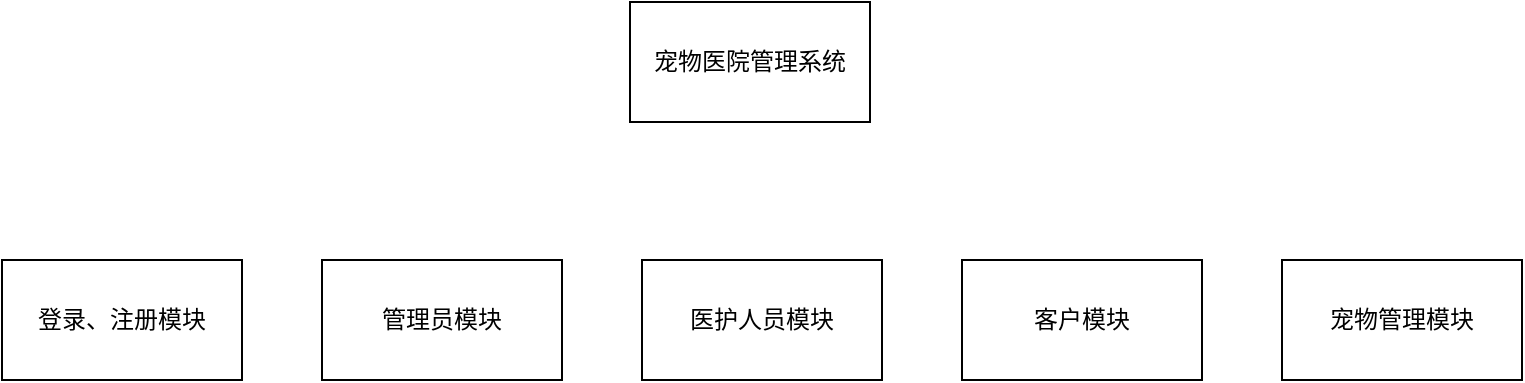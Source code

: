 <mxfile version="14.8.0" type="github">
  <diagram id="OSN7Fb9BYKplV7MyUneg" name="Page-1">
    <mxGraphModel dx="1038" dy="547" grid="1" gridSize="10" guides="1" tooltips="1" connect="1" arrows="1" fold="1" page="1" pageScale="1" pageWidth="827" pageHeight="1169" math="0" shadow="0">
      <root>
        <mxCell id="0" />
        <mxCell id="1" parent="0" />
        <mxCell id="YgXmGn9mgegNAeK_GEGQ-1" value="宠物医院管理系统" style="rounded=0;whiteSpace=wrap;html=1;" parent="1" vertex="1">
          <mxGeometry x="354" y="70" width="120" height="60" as="geometry" />
        </mxCell>
        <mxCell id="Ig2JOxSKs3b6VhEE4bXi-1" style="edgeStyle=orthogonalEdgeStyle;rounded=0;orthogonalLoop=1;jettySize=auto;html=1;exitX=0.5;exitY=1;exitDx=0;exitDy=0;" edge="1" parent="1" source="YgXmGn9mgegNAeK_GEGQ-1" target="YgXmGn9mgegNAeK_GEGQ-1">
          <mxGeometry relative="1" as="geometry" />
        </mxCell>
        <mxCell id="Ig2JOxSKs3b6VhEE4bXi-2" value="登录、注册模块" style="rounded=0;whiteSpace=wrap;html=1;glass=0;horizontal=1;verticalAlign=middle;textDirection=rtl;" vertex="1" parent="1">
          <mxGeometry x="40" y="199" width="120" height="60" as="geometry" />
        </mxCell>
        <mxCell id="Ig2JOxSKs3b6VhEE4bXi-3" value="管理员模块" style="rounded=0;whiteSpace=wrap;html=1;glass=0;verticalAlign=middle;" vertex="1" parent="1">
          <mxGeometry x="200" y="199" width="120" height="60" as="geometry" />
        </mxCell>
        <mxCell id="Ig2JOxSKs3b6VhEE4bXi-4" value="医护人员模块" style="rounded=0;whiteSpace=wrap;html=1;glass=0;verticalAlign=middle;" vertex="1" parent="1">
          <mxGeometry x="360" y="199" width="120" height="60" as="geometry" />
        </mxCell>
        <mxCell id="Ig2JOxSKs3b6VhEE4bXi-5" value="客户模块" style="rounded=0;whiteSpace=wrap;html=1;glass=0;verticalAlign=middle;" vertex="1" parent="1">
          <mxGeometry x="520" y="199" width="120" height="60" as="geometry" />
        </mxCell>
        <mxCell id="Ig2JOxSKs3b6VhEE4bXi-6" value="宠物管理模块" style="rounded=0;whiteSpace=wrap;html=1;glass=0;verticalAlign=middle;" vertex="1" parent="1">
          <mxGeometry x="680" y="199" width="120" height="60" as="geometry" />
        </mxCell>
      </root>
    </mxGraphModel>
  </diagram>
</mxfile>
